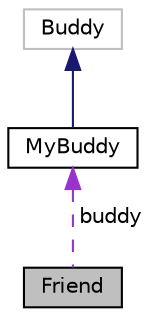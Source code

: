 digraph "Friend"
{
 // LATEX_PDF_SIZE
  edge [fontname="Helvetica",fontsize="10",labelfontname="Helvetica",labelfontsize="10"];
  node [fontname="Helvetica",fontsize="10",shape=record];
  Node1 [label="Friend",height=0.2,width=0.4,color="black", fillcolor="grey75", style="filled", fontcolor="black",tooltip=" "];
  Node2 -> Node1 [dir="back",color="darkorchid3",fontsize="10",style="dashed",label=" buddy" ,fontname="Helvetica"];
  Node2 [label="MyBuddy",height=0.2,width=0.4,color="black", fillcolor="white", style="filled",URL="$classMyBuddy.html",tooltip=" "];
  Node3 -> Node2 [dir="back",color="midnightblue",fontsize="10",style="solid",fontname="Helvetica"];
  Node3 [label="Buddy",height=0.2,width=0.4,color="grey75", fillcolor="white", style="filled",tooltip=" "];
}
